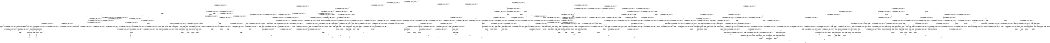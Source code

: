 digraph BCG {
size = "7, 10.5";
center = TRUE;
node [shape = circle];
0 [peripheries = 2];
0 -> 1 [label = "EX !0 !ATOMIC_EXCH_BRANCH (1, +0, TRUE, +0, 1, TRUE) !{0, 1, 2}"];
0 -> 2 [label = "EX !2 !ATOMIC_EXCH_BRANCH (1, +0, FALSE, +0, 3, TRUE) !{0, 1, 2}"];
0 -> 3 [label = "EX !1 !ATOMIC_EXCH_BRANCH (1, +1, TRUE, +0, 2, TRUE) !{0, 1, 2}"];
0 -> 4 [label = "EX !0 !ATOMIC_EXCH_BRANCH (1, +0, TRUE, +0, 1, TRUE) !{0, 1, 2}"];
1 -> 1 [label = "EX !0 !ATOMIC_EXCH_BRANCH (1, +0, TRUE, +0, 1, TRUE) !{0, 1, 2}"];
1 -> 5 [label = "EX !2 !ATOMIC_EXCH_BRANCH (1, +0, FALSE, +0, 3, TRUE) !{0, 1, 2}"];
1 -> 6 [label = "EX !1 !ATOMIC_EXCH_BRANCH (1, +1, TRUE, +0, 2, TRUE) !{0, 1, 2}"];
1 -> 4 [label = "EX !0 !ATOMIC_EXCH_BRANCH (1, +0, TRUE, +0, 1, TRUE) !{0, 1, 2}"];
2 -> 7 [label = "EX !0 !ATOMIC_EXCH_BRANCH (1, +0, TRUE, +0, 1, TRUE) !{0, 1, 2}"];
2 -> 8 [label = "EX !1 !ATOMIC_EXCH_BRANCH (1, +1, TRUE, +0, 2, TRUE) !{0, 1, 2}"];
2 -> 9 [label = "TERMINATE !2"];
2 -> 10 [label = "EX !0 !ATOMIC_EXCH_BRANCH (1, +0, TRUE, +0, 1, TRUE) !{0, 1, 2}"];
3 -> 11 [label = "EX !0 !ATOMIC_EXCH_BRANCH (1, +0, TRUE, +0, 1, FALSE) !{0, 1, 2}"];
3 -> 12 [label = "EX !2 !ATOMIC_EXCH_BRANCH (1, +0, FALSE, +0, 3, FALSE) !{0, 1, 2}"];
3 -> 13 [label = "TERMINATE !1"];
3 -> 14 [label = "EX !0 !ATOMIC_EXCH_BRANCH (1, +0, TRUE, +0, 1, FALSE) !{0, 1, 2}"];
4 -> 15 [label = "EX !1 !ATOMIC_EXCH_BRANCH (1, +1, TRUE, +0, 2, TRUE) !{0, 1, 2}"];
4 -> 4 [label = "EX !0 !ATOMIC_EXCH_BRANCH (1, +0, TRUE, +0, 1, TRUE) !{0, 1, 2}"];
4 -> 16 [label = "EX !2 !ATOMIC_EXCH_BRANCH (1, +0, FALSE, +0, 3, TRUE) !{0, 1, 2}"];
4 -> 17 [label = "EX !1 !ATOMIC_EXCH_BRANCH (1, +1, TRUE, +0, 2, TRUE) !{0, 1, 2}"];
5 -> 7 [label = "EX !0 !ATOMIC_EXCH_BRANCH (1, +0, TRUE, +0, 1, TRUE) !{0, 1, 2}"];
5 -> 18 [label = "EX !1 !ATOMIC_EXCH_BRANCH (1, +1, TRUE, +0, 2, TRUE) !{0, 1, 2}"];
5 -> 19 [label = "TERMINATE !2"];
5 -> 10 [label = "EX !0 !ATOMIC_EXCH_BRANCH (1, +0, TRUE, +0, 1, TRUE) !{0, 1, 2}"];
6 -> 11 [label = "EX !0 !ATOMIC_EXCH_BRANCH (1, +0, TRUE, +0, 1, FALSE) !{0, 1, 2}"];
6 -> 20 [label = "EX !2 !ATOMIC_EXCH_BRANCH (1, +0, FALSE, +0, 3, FALSE) !{0, 1, 2}"];
6 -> 21 [label = "TERMINATE !1"];
6 -> 14 [label = "EX !0 !ATOMIC_EXCH_BRANCH (1, +0, TRUE, +0, 1, FALSE) !{0, 1, 2}"];
7 -> 7 [label = "EX !0 !ATOMIC_EXCH_BRANCH (1, +0, TRUE, +0, 1, TRUE) !{0, 1, 2}"];
7 -> 18 [label = "EX !1 !ATOMIC_EXCH_BRANCH (1, +1, TRUE, +0, 2, TRUE) !{0, 1, 2}"];
7 -> 19 [label = "TERMINATE !2"];
7 -> 10 [label = "EX !0 !ATOMIC_EXCH_BRANCH (1, +0, TRUE, +0, 1, TRUE) !{0, 1, 2}"];
8 -> 22 [label = "EX !0 !ATOMIC_EXCH_BRANCH (1, +0, TRUE, +0, 1, FALSE) !{0, 1, 2}"];
8 -> 23 [label = "TERMINATE !2"];
8 -> 24 [label = "TERMINATE !1"];
8 -> 25 [label = "EX !0 !ATOMIC_EXCH_BRANCH (1, +0, TRUE, +0, 1, FALSE) !{0, 1, 2}"];
9 -> 26 [label = "EX !0 !ATOMIC_EXCH_BRANCH (1, +0, TRUE, +0, 1, TRUE) !{0, 1}"];
9 -> 27 [label = "EX !1 !ATOMIC_EXCH_BRANCH (1, +1, TRUE, +0, 2, TRUE) !{0, 1}"];
9 -> 28 [label = "EX !0 !ATOMIC_EXCH_BRANCH (1, +0, TRUE, +0, 1, TRUE) !{0, 1}"];
10 -> 29 [label = "EX !1 !ATOMIC_EXCH_BRANCH (1, +1, TRUE, +0, 2, TRUE) !{0, 1, 2}"];
10 -> 10 [label = "EX !0 !ATOMIC_EXCH_BRANCH (1, +0, TRUE, +0, 1, TRUE) !{0, 1, 2}"];
10 -> 30 [label = "EX !1 !ATOMIC_EXCH_BRANCH (1, +1, TRUE, +0, 2, TRUE) !{0, 1, 2}"];
10 -> 31 [label = "TERMINATE !2"];
11 -> 32 [label = "EX !2 !ATOMIC_EXCH_BRANCH (1, +0, FALSE, +0, 3, TRUE) !{0, 1, 2}"];
11 -> 33 [label = "TERMINATE !0"];
11 -> 34 [label = "TERMINATE !1"];
12 -> 35 [label = "EX !2 !ATOMIC_EXCH_BRANCH (1, +1, TRUE, +1, 1, TRUE) !{0, 1, 2}"];
12 -> 36 [label = "EX !0 !ATOMIC_EXCH_BRANCH (1, +0, TRUE, +0, 1, FALSE) !{0, 1, 2}"];
12 -> 37 [label = "TERMINATE !1"];
12 -> 38 [label = "EX !0 !ATOMIC_EXCH_BRANCH (1, +0, TRUE, +0, 1, FALSE) !{0, 1, 2}"];
13 -> 39 [label = "EX !0 !ATOMIC_EXCH_BRANCH (1, +0, TRUE, +0, 1, FALSE) !{0, 2}"];
13 -> 40 [label = "EX !2 !ATOMIC_EXCH_BRANCH (1, +0, FALSE, +0, 3, FALSE) !{0, 2}"];
13 -> 41 [label = "EX !0 !ATOMIC_EXCH_BRANCH (1, +0, TRUE, +0, 1, FALSE) !{0, 2}"];
14 -> 42 [label = "EX !2 !ATOMIC_EXCH_BRANCH (1, +0, FALSE, +0, 3, TRUE) !{0, 1, 2}"];
14 -> 43 [label = "TERMINATE !0"];
14 -> 44 [label = "TERMINATE !1"];
15 -> 45 [label = "EX !2 !ATOMIC_EXCH_BRANCH (1, +0, FALSE, +0, 3, FALSE) !{0, 1, 2}"];
15 -> 46 [label = "EX !0 !ATOMIC_EXCH_BRANCH (1, +0, TRUE, +0, 1, FALSE) !{0, 1, 2}"];
15 -> 47 [label = "EX !2 !ATOMIC_EXCH_BRANCH (1, +0, FALSE, +0, 3, FALSE) !{0, 1, 2}"];
15 -> 48 [label = "TERMINATE !1"];
16 -> 29 [label = "EX !1 !ATOMIC_EXCH_BRANCH (1, +1, TRUE, +0, 2, TRUE) !{0, 1, 2}"];
16 -> 10 [label = "EX !0 !ATOMIC_EXCH_BRANCH (1, +0, TRUE, +0, 1, TRUE) !{0, 1, 2}"];
16 -> 30 [label = "EX !1 !ATOMIC_EXCH_BRANCH (1, +1, TRUE, +0, 2, TRUE) !{0, 1, 2}"];
16 -> 31 [label = "TERMINATE !2"];
17 -> 14 [label = "EX !0 !ATOMIC_EXCH_BRANCH (1, +0, TRUE, +0, 1, FALSE) !{0, 1, 2}"];
17 -> 49 [label = "EX !2 !ATOMIC_EXCH_BRANCH (1, +0, FALSE, +0, 3, FALSE) !{0, 1, 2}"];
17 -> 50 [label = "TERMINATE !1"];
18 -> 22 [label = "EX !0 !ATOMIC_EXCH_BRANCH (1, +0, TRUE, +0, 1, FALSE) !{0, 1, 2}"];
18 -> 51 [label = "TERMINATE !2"];
18 -> 52 [label = "TERMINATE !1"];
18 -> 25 [label = "EX !0 !ATOMIC_EXCH_BRANCH (1, +0, TRUE, +0, 1, FALSE) !{0, 1, 2}"];
19 -> 26 [label = "EX !0 !ATOMIC_EXCH_BRANCH (1, +0, TRUE, +0, 1, TRUE) !{0, 1}"];
19 -> 53 [label = "EX !1 !ATOMIC_EXCH_BRANCH (1, +1, TRUE, +0, 2, TRUE) !{0, 1}"];
19 -> 28 [label = "EX !0 !ATOMIC_EXCH_BRANCH (1, +0, TRUE, +0, 1, TRUE) !{0, 1}"];
20 -> 36 [label = "EX !0 !ATOMIC_EXCH_BRANCH (1, +0, TRUE, +0, 1, FALSE) !{0, 1, 2}"];
20 -> 54 [label = "EX !2 !ATOMIC_EXCH_BRANCH (1, +1, TRUE, +1, 1, TRUE) !{0, 1, 2}"];
20 -> 55 [label = "TERMINATE !1"];
20 -> 38 [label = "EX !0 !ATOMIC_EXCH_BRANCH (1, +0, TRUE, +0, 1, FALSE) !{0, 1, 2}"];
21 -> 39 [label = "EX !0 !ATOMIC_EXCH_BRANCH (1, +0, TRUE, +0, 1, FALSE) !{0, 2}"];
21 -> 56 [label = "EX !2 !ATOMIC_EXCH_BRANCH (1, +0, FALSE, +0, 3, FALSE) !{0, 2}"];
21 -> 41 [label = "EX !0 !ATOMIC_EXCH_BRANCH (1, +0, TRUE, +0, 1, FALSE) !{0, 2}"];
22 -> 57 [label = "TERMINATE !0"];
22 -> 58 [label = "TERMINATE !2"];
22 -> 59 [label = "TERMINATE !1"];
23 -> 60 [label = "EX !0 !ATOMIC_EXCH_BRANCH (1, +0, TRUE, +0, 1, FALSE) !{0, 1}"];
23 -> 61 [label = "TERMINATE !1"];
23 -> 62 [label = "EX !0 !ATOMIC_EXCH_BRANCH (1, +0, TRUE, +0, 1, FALSE) !{0, 1}"];
24 -> 63 [label = "EX !0 !ATOMIC_EXCH_BRANCH (1, +0, TRUE, +0, 1, FALSE) !{0, 2}"];
24 -> 61 [label = "TERMINATE !2"];
24 -> 64 [label = "EX !0 !ATOMIC_EXCH_BRANCH (1, +0, TRUE, +0, 1, FALSE) !{0, 2}"];
25 -> 65 [label = "TERMINATE !0"];
25 -> 66 [label = "TERMINATE !2"];
25 -> 67 [label = "TERMINATE !1"];
26 -> 26 [label = "EX !0 !ATOMIC_EXCH_BRANCH (1, +0, TRUE, +0, 1, TRUE) !{0, 1}"];
26 -> 53 [label = "EX !1 !ATOMIC_EXCH_BRANCH (1, +1, TRUE, +0, 2, TRUE) !{0, 1}"];
26 -> 28 [label = "EX !0 !ATOMIC_EXCH_BRANCH (1, +0, TRUE, +0, 1, TRUE) !{0, 1}"];
27 -> 60 [label = "EX !0 !ATOMIC_EXCH_BRANCH (1, +0, TRUE, +0, 1, FALSE) !{0, 1}"];
27 -> 61 [label = "TERMINATE !1"];
27 -> 62 [label = "EX !0 !ATOMIC_EXCH_BRANCH (1, +0, TRUE, +0, 1, FALSE) !{0, 1}"];
28 -> 68 [label = "EX !1 !ATOMIC_EXCH_BRANCH (1, +1, TRUE, +0, 2, TRUE) !{0, 1}"];
28 -> 28 [label = "EX !0 !ATOMIC_EXCH_BRANCH (1, +0, TRUE, +0, 1, TRUE) !{0, 1}"];
28 -> 69 [label = "EX !1 !ATOMIC_EXCH_BRANCH (1, +1, TRUE, +0, 2, TRUE) !{0, 1}"];
29 -> 70 [label = "EX !0 !ATOMIC_EXCH_BRANCH (1, +0, TRUE, +0, 1, FALSE) !{0, 1, 2}"];
29 -> 71 [label = "TERMINATE !2"];
29 -> 72 [label = "TERMINATE !1"];
30 -> 25 [label = "EX !0 !ATOMIC_EXCH_BRANCH (1, +0, TRUE, +0, 1, FALSE) !{0, 1, 2}"];
30 -> 73 [label = "TERMINATE !2"];
30 -> 74 [label = "TERMINATE !1"];
31 -> 75 [label = "EX !0 !ATOMIC_EXCH_BRANCH (1, +0, TRUE, +0, 1, TRUE) !{0, 1}"];
31 -> 76 [label = "EX !1 !ATOMIC_EXCH_BRANCH (1, +1, TRUE, +0, 2, TRUE) !{0, 1}"];
32 -> 57 [label = "TERMINATE !0"];
32 -> 58 [label = "TERMINATE !2"];
32 -> 59 [label = "TERMINATE !1"];
33 -> 77 [label = "EX !2 !ATOMIC_EXCH_BRANCH (1, +0, FALSE, +0, 3, TRUE) !{1, 2}"];
33 -> 78 [label = "TERMINATE !1"];
34 -> 79 [label = "EX !2 !ATOMIC_EXCH_BRANCH (1, +0, FALSE, +0, 3, TRUE) !{0, 2}"];
34 -> 78 [label = "TERMINATE !0"];
35 -> 12 [label = "EX !2 !ATOMIC_EXCH_BRANCH (1, +0, FALSE, +0, 3, FALSE) !{0, 1, 2}"];
35 -> 80 [label = "EX !0 !ATOMIC_EXCH_BRANCH (1, +0, TRUE, +0, 1, FALSE) !{0, 1, 2}"];
35 -> 81 [label = "TERMINATE !1"];
35 -> 82 [label = "EX !0 !ATOMIC_EXCH_BRANCH (1, +0, TRUE, +0, 1, FALSE) !{0, 1, 2}"];
36 -> 83 [label = "EX !2 !ATOMIC_EXCH_BRANCH (1, +1, TRUE, +1, 1, FALSE) !{0, 1, 2}"];
36 -> 84 [label = "TERMINATE !0"];
36 -> 85 [label = "TERMINATE !1"];
37 -> 86 [label = "EX !2 !ATOMIC_EXCH_BRANCH (1, +1, TRUE, +1, 1, TRUE) !{0, 2}"];
37 -> 87 [label = "EX !0 !ATOMIC_EXCH_BRANCH (1, +0, TRUE, +0, 1, FALSE) !{0, 2}"];
37 -> 88 [label = "EX !0 !ATOMIC_EXCH_BRANCH (1, +0, TRUE, +0, 1, FALSE) !{0, 2}"];
38 -> 89 [label = "EX !2 !ATOMIC_EXCH_BRANCH (1, +1, TRUE, +1, 1, FALSE) !{0, 1, 2}"];
38 -> 90 [label = "TERMINATE !0"];
38 -> 91 [label = "TERMINATE !1"];
39 -> 79 [label = "EX !2 !ATOMIC_EXCH_BRANCH (1, +0, FALSE, +0, 3, TRUE) !{0, 2}"];
39 -> 78 [label = "TERMINATE !0"];
40 -> 86 [label = "EX !2 !ATOMIC_EXCH_BRANCH (1, +1, TRUE, +1, 1, TRUE) !{0, 2}"];
40 -> 87 [label = "EX !0 !ATOMIC_EXCH_BRANCH (1, +0, TRUE, +0, 1, FALSE) !{0, 2}"];
40 -> 88 [label = "EX !0 !ATOMIC_EXCH_BRANCH (1, +0, TRUE, +0, 1, FALSE) !{0, 2}"];
41 -> 92 [label = "EX !2 !ATOMIC_EXCH_BRANCH (1, +0, FALSE, +0, 3, TRUE) !{0, 2}"];
41 -> 93 [label = "EX !2 !ATOMIC_EXCH_BRANCH (1, +0, FALSE, +0, 3, TRUE) !{0, 2}"];
41 -> 94 [label = "TERMINATE !0"];
42 -> 65 [label = "TERMINATE !0"];
42 -> 66 [label = "TERMINATE !2"];
42 -> 67 [label = "TERMINATE !1"];
43 -> 95 [label = "EX !2 !ATOMIC_EXCH_BRANCH (1, +0, FALSE, +0, 3, TRUE) !{1, 2}"];
43 -> 96 [label = "TERMINATE !1"];
44 -> 97 [label = "EX !2 !ATOMIC_EXCH_BRANCH (1, +0, FALSE, +0, 3, TRUE) !{0, 2}"];
44 -> 96 [label = "TERMINATE !0"];
45 -> 98 [label = "EX !0 !ATOMIC_EXCH_BRANCH (1, +0, TRUE, +0, 1, FALSE) !{0, 1, 2}"];
45 -> 99 [label = "EX !2 !ATOMIC_EXCH_BRANCH (1, +1, TRUE, +1, 1, TRUE) !{0, 1, 2}"];
45 -> 100 [label = "TERMINATE !1"];
45 -> 38 [label = "EX !0 !ATOMIC_EXCH_BRANCH (1, +0, TRUE, +0, 1, FALSE) !{0, 1, 2}"];
46 -> 101 [label = "EX !2 !ATOMIC_EXCH_BRANCH (1, +0, FALSE, +0, 3, TRUE) !{0, 1, 2}"];
46 -> 102 [label = "EX !2 !ATOMIC_EXCH_BRANCH (1, +0, FALSE, +0, 3, TRUE) !{0, 1, 2}"];
46 -> 103 [label = "TERMINATE !0"];
46 -> 104 [label = "TERMINATE !1"];
47 -> 99 [label = "EX !2 !ATOMIC_EXCH_BRANCH (1, +1, TRUE, +1, 1, TRUE) !{0, 1, 2}"];
47 -> 105 [label = "EX !0 !ATOMIC_EXCH_BRANCH (1, +0, TRUE, +0, 1, FALSE) !{0, 1, 2}"];
47 -> 106 [label = "EX !2 !ATOMIC_EXCH_BRANCH (1, +1, TRUE, +1, 1, TRUE) !{0, 1, 2}"];
47 -> 107 [label = "TERMINATE !1"];
48 -> 108 [label = "EX !0 !ATOMIC_EXCH_BRANCH (1, +0, TRUE, +0, 1, FALSE) !{0, 2}"];
48 -> 109 [label = "EX !2 !ATOMIC_EXCH_BRANCH (1, +0, FALSE, +0, 3, FALSE) !{0, 2}"];
49 -> 38 [label = "EX !0 !ATOMIC_EXCH_BRANCH (1, +0, TRUE, +0, 1, FALSE) !{0, 1, 2}"];
49 -> 110 [label = "EX !2 !ATOMIC_EXCH_BRANCH (1, +1, TRUE, +1, 1, TRUE) !{0, 1, 2}"];
49 -> 111 [label = "TERMINATE !1"];
50 -> 112 [label = "EX !0 !ATOMIC_EXCH_BRANCH (1, +0, TRUE, +0, 1, FALSE) !{0, 2}"];
50 -> 113 [label = "EX !2 !ATOMIC_EXCH_BRANCH (1, +0, FALSE, +0, 3, FALSE) !{0, 2}"];
51 -> 60 [label = "EX !0 !ATOMIC_EXCH_BRANCH (1, +0, TRUE, +0, 1, FALSE) !{0, 1}"];
51 -> 114 [label = "TERMINATE !1"];
51 -> 62 [label = "EX !0 !ATOMIC_EXCH_BRANCH (1, +0, TRUE, +0, 1, FALSE) !{0, 1}"];
52 -> 63 [label = "EX !0 !ATOMIC_EXCH_BRANCH (1, +0, TRUE, +0, 1, FALSE) !{0, 2}"];
52 -> 114 [label = "TERMINATE !2"];
52 -> 64 [label = "EX !0 !ATOMIC_EXCH_BRANCH (1, +0, TRUE, +0, 1, FALSE) !{0, 2}"];
53 -> 60 [label = "EX !0 !ATOMIC_EXCH_BRANCH (1, +0, TRUE, +0, 1, FALSE) !{0, 1}"];
53 -> 114 [label = "TERMINATE !1"];
53 -> 62 [label = "EX !0 !ATOMIC_EXCH_BRANCH (1, +0, TRUE, +0, 1, FALSE) !{0, 1}"];
54 -> 80 [label = "EX !0 !ATOMIC_EXCH_BRANCH (1, +0, TRUE, +0, 1, FALSE) !{0, 1, 2}"];
54 -> 20 [label = "EX !2 !ATOMIC_EXCH_BRANCH (1, +0, FALSE, +0, 3, FALSE) !{0, 1, 2}"];
54 -> 115 [label = "TERMINATE !1"];
54 -> 82 [label = "EX !0 !ATOMIC_EXCH_BRANCH (1, +0, TRUE, +0, 1, FALSE) !{0, 1, 2}"];
55 -> 87 [label = "EX !0 !ATOMIC_EXCH_BRANCH (1, +0, TRUE, +0, 1, FALSE) !{0, 2}"];
55 -> 116 [label = "EX !2 !ATOMIC_EXCH_BRANCH (1, +1, TRUE, +1, 1, TRUE) !{0, 2}"];
55 -> 88 [label = "EX !0 !ATOMIC_EXCH_BRANCH (1, +0, TRUE, +0, 1, FALSE) !{0, 2}"];
56 -> 87 [label = "EX !0 !ATOMIC_EXCH_BRANCH (1, +0, TRUE, +0, 1, FALSE) !{0, 2}"];
56 -> 116 [label = "EX !2 !ATOMIC_EXCH_BRANCH (1, +1, TRUE, +1, 1, TRUE) !{0, 2}"];
56 -> 88 [label = "EX !0 !ATOMIC_EXCH_BRANCH (1, +0, TRUE, +0, 1, FALSE) !{0, 2}"];
57 -> 117 [label = "TERMINATE !2"];
57 -> 118 [label = "TERMINATE !1"];
58 -> 117 [label = "TERMINATE !0"];
58 -> 119 [label = "TERMINATE !1"];
59 -> 118 [label = "TERMINATE !0"];
59 -> 119 [label = "TERMINATE !2"];
60 -> 117 [label = "TERMINATE !0"];
60 -> 119 [label = "TERMINATE !1"];
61 -> 120 [label = "EX !0 !ATOMIC_EXCH_BRANCH (1, +0, TRUE, +0, 1, FALSE) !{0}"];
61 -> 121 [label = "EX !0 !ATOMIC_EXCH_BRANCH (1, +0, TRUE, +0, 1, FALSE) !{0}"];
62 -> 122 [label = "TERMINATE !0"];
62 -> 123 [label = "TERMINATE !1"];
63 -> 118 [label = "TERMINATE !0"];
63 -> 119 [label = "TERMINATE !2"];
64 -> 124 [label = "TERMINATE !0"];
64 -> 125 [label = "TERMINATE !2"];
65 -> 126 [label = "TERMINATE !2"];
65 -> 127 [label = "TERMINATE !1"];
66 -> 126 [label = "TERMINATE !0"];
66 -> 128 [label = "TERMINATE !1"];
67 -> 127 [label = "TERMINATE !0"];
67 -> 128 [label = "TERMINATE !2"];
68 -> 129 [label = "EX !0 !ATOMIC_EXCH_BRANCH (1, +0, TRUE, +0, 1, FALSE) !{0, 1}"];
68 -> 130 [label = "TERMINATE !1"];
68 -> 62 [label = "EX !0 !ATOMIC_EXCH_BRANCH (1, +0, TRUE, +0, 1, FALSE) !{0, 1}"];
69 -> 62 [label = "EX !0 !ATOMIC_EXCH_BRANCH (1, +0, TRUE, +0, 1, FALSE) !{0, 1}"];
69 -> 131 [label = "TERMINATE !1"];
70 -> 132 [label = "TERMINATE !0"];
70 -> 133 [label = "TERMINATE !2"];
70 -> 134 [label = "TERMINATE !1"];
71 -> 135 [label = "EX !0 !ATOMIC_EXCH_BRANCH (1, +0, TRUE, +0, 1, FALSE) !{0, 1}"];
71 -> 136 [label = "TERMINATE !1"];
72 -> 137 [label = "EX !0 !ATOMIC_EXCH_BRANCH (1, +0, TRUE, +0, 1, FALSE) !{0, 2}"];
72 -> 136 [label = "TERMINATE !2"];
73 -> 138 [label = "EX !0 !ATOMIC_EXCH_BRANCH (1, +0, TRUE, +0, 1, FALSE) !{0, 1}"];
73 -> 139 [label = "TERMINATE !1"];
74 -> 140 [label = "EX !0 !ATOMIC_EXCH_BRANCH (1, +0, TRUE, +0, 1, FALSE) !{0, 2}"];
74 -> 139 [label = "TERMINATE !2"];
75 -> 75 [label = "EX !0 !ATOMIC_EXCH_BRANCH (1, +0, TRUE, +0, 1, TRUE) !{0, 1}"];
75 -> 76 [label = "EX !1 !ATOMIC_EXCH_BRANCH (1, +1, TRUE, +0, 2, TRUE) !{0, 1}"];
76 -> 138 [label = "EX !0 !ATOMIC_EXCH_BRANCH (1, +0, TRUE, +0, 1, FALSE) !{0, 1}"];
76 -> 139 [label = "TERMINATE !1"];
77 -> 117 [label = "TERMINATE !2"];
77 -> 118 [label = "TERMINATE !1"];
78 -> 141 [label = "EX !2 !ATOMIC_EXCH_BRANCH (1, +0, FALSE, +0, 3, TRUE) !{2}"];
78 -> 142 [label = "EX !2 !ATOMIC_EXCH_BRANCH (1, +0, FALSE, +0, 3, TRUE) !{2}"];
79 -> 118 [label = "TERMINATE !0"];
79 -> 119 [label = "TERMINATE !2"];
80 -> 32 [label = "EX !2 !ATOMIC_EXCH_BRANCH (1, +0, FALSE, +0, 3, TRUE) !{0, 1, 2}"];
80 -> 143 [label = "TERMINATE !0"];
80 -> 144 [label = "TERMINATE !1"];
81 -> 40 [label = "EX !2 !ATOMIC_EXCH_BRANCH (1, +0, FALSE, +0, 3, FALSE) !{0, 2}"];
81 -> 145 [label = "EX !0 !ATOMIC_EXCH_BRANCH (1, +0, TRUE, +0, 1, FALSE) !{0, 2}"];
81 -> 146 [label = "EX !0 !ATOMIC_EXCH_BRANCH (1, +0, TRUE, +0, 1, FALSE) !{0, 2}"];
82 -> 42 [label = "EX !2 !ATOMIC_EXCH_BRANCH (1, +0, FALSE, +0, 3, TRUE) !{0, 1, 2}"];
82 -> 147 [label = "TERMINATE !0"];
82 -> 148 [label = "TERMINATE !1"];
83 -> 149 [label = "TERMINATE !0"];
83 -> 150 [label = "TERMINATE !2"];
83 -> 151 [label = "TERMINATE !1"];
84 -> 152 [label = "EX !2 !ATOMIC_EXCH_BRANCH (1, +1, TRUE, +1, 1, FALSE) !{1, 2}"];
84 -> 153 [label = "TERMINATE !1"];
85 -> 154 [label = "EX !2 !ATOMIC_EXCH_BRANCH (1, +1, TRUE, +1, 1, FALSE) !{0, 2}"];
85 -> 153 [label = "TERMINATE !0"];
86 -> 40 [label = "EX !2 !ATOMIC_EXCH_BRANCH (1, +0, FALSE, +0, 3, FALSE) !{0, 2}"];
86 -> 145 [label = "EX !0 !ATOMIC_EXCH_BRANCH (1, +0, TRUE, +0, 1, FALSE) !{0, 2}"];
86 -> 146 [label = "EX !0 !ATOMIC_EXCH_BRANCH (1, +0, TRUE, +0, 1, FALSE) !{0, 2}"];
87 -> 154 [label = "EX !2 !ATOMIC_EXCH_BRANCH (1, +1, TRUE, +1, 1, FALSE) !{0, 2}"];
87 -> 153 [label = "TERMINATE !0"];
88 -> 155 [label = "EX !2 !ATOMIC_EXCH_BRANCH (1, +1, TRUE, +1, 1, FALSE) !{0, 2}"];
88 -> 156 [label = "EX !2 !ATOMIC_EXCH_BRANCH (1, +1, TRUE, +1, 1, FALSE) !{0, 2}"];
88 -> 157 [label = "TERMINATE !0"];
89 -> 158 [label = "TERMINATE !0"];
89 -> 159 [label = "TERMINATE !2"];
89 -> 160 [label = "TERMINATE !1"];
90 -> 161 [label = "EX !2 !ATOMIC_EXCH_BRANCH (1, +1, TRUE, +1, 1, FALSE) !{1, 2}"];
90 -> 162 [label = "TERMINATE !1"];
91 -> 163 [label = "EX !2 !ATOMIC_EXCH_BRANCH (1, +1, TRUE, +1, 1, FALSE) !{0, 2}"];
91 -> 162 [label = "TERMINATE !0"];
92 -> 164 [label = "TERMINATE !0"];
92 -> 165 [label = "TERMINATE !2"];
93 -> 124 [label = "TERMINATE !0"];
93 -> 125 [label = "TERMINATE !2"];
94 -> 166 [label = "EX !2 !ATOMIC_EXCH_BRANCH (1, +0, FALSE, +0, 3, TRUE) !{2}"];
95 -> 126 [label = "TERMINATE !2"];
95 -> 127 [label = "TERMINATE !1"];
96 -> 167 [label = "EX !2 !ATOMIC_EXCH_BRANCH (1, +0, FALSE, +0, 3, TRUE) !{2}"];
97 -> 127 [label = "TERMINATE !0"];
97 -> 128 [label = "TERMINATE !2"];
98 -> 168 [label = "EX !2 !ATOMIC_EXCH_BRANCH (1, +1, TRUE, +1, 1, FALSE) !{0, 1, 2}"];
98 -> 169 [label = "TERMINATE !0"];
98 -> 170 [label = "TERMINATE !1"];
99 -> 171 [label = "EX !0 !ATOMIC_EXCH_BRANCH (1, +0, TRUE, +0, 1, FALSE) !{0, 1, 2}"];
99 -> 45 [label = "EX !2 !ATOMIC_EXCH_BRANCH (1, +0, FALSE, +0, 3, FALSE) !{0, 1, 2}"];
99 -> 172 [label = "TERMINATE !1"];
99 -> 82 [label = "EX !0 !ATOMIC_EXCH_BRANCH (1, +0, TRUE, +0, 1, FALSE) !{0, 1, 2}"];
100 -> 173 [label = "EX !0 !ATOMIC_EXCH_BRANCH (1, +0, TRUE, +0, 1, FALSE) !{0, 2}"];
100 -> 174 [label = "EX !2 !ATOMIC_EXCH_BRANCH (1, +1, TRUE, +1, 1, TRUE) !{0, 2}"];
101 -> 175 [label = "TERMINATE !0"];
101 -> 176 [label = "TERMINATE !2"];
101 -> 177 [label = "TERMINATE !1"];
102 -> 132 [label = "TERMINATE !0"];
102 -> 133 [label = "TERMINATE !2"];
102 -> 134 [label = "TERMINATE !1"];
103 -> 178 [label = "EX !2 !ATOMIC_EXCH_BRANCH (1, +0, FALSE, +0, 3, TRUE) !{1, 2}"];
103 -> 179 [label = "TERMINATE !1"];
104 -> 180 [label = "EX !2 !ATOMIC_EXCH_BRANCH (1, +0, FALSE, +0, 3, TRUE) !{0, 2}"];
104 -> 179 [label = "TERMINATE !0"];
105 -> 168 [label = "EX !2 !ATOMIC_EXCH_BRANCH (1, +1, TRUE, +1, 1, FALSE) !{0, 1, 2}"];
105 -> 181 [label = "EX !2 !ATOMIC_EXCH_BRANCH (1, +1, TRUE, +1, 1, FALSE) !{0, 1, 2}"];
105 -> 182 [label = "TERMINATE !0"];
105 -> 183 [label = "TERMINATE !1"];
106 -> 45 [label = "EX !2 !ATOMIC_EXCH_BRANCH (1, +0, FALSE, +0, 3, FALSE) !{0, 1, 2}"];
106 -> 184 [label = "EX !0 !ATOMIC_EXCH_BRANCH (1, +0, TRUE, +0, 1, FALSE) !{0, 1, 2}"];
106 -> 47 [label = "EX !2 !ATOMIC_EXCH_BRANCH (1, +0, FALSE, +0, 3, FALSE) !{0, 1, 2}"];
106 -> 185 [label = "TERMINATE !1"];
107 -> 186 [label = "EX !0 !ATOMIC_EXCH_BRANCH (1, +0, TRUE, +0, 1, FALSE) !{0, 2}"];
107 -> 187 [label = "EX !2 !ATOMIC_EXCH_BRANCH (1, +1, TRUE, +1, 1, TRUE) !{0, 2}"];
108 -> 180 [label = "EX !2 !ATOMIC_EXCH_BRANCH (1, +0, FALSE, +0, 3, TRUE) !{0, 2}"];
108 -> 179 [label = "TERMINATE !0"];
109 -> 186 [label = "EX !0 !ATOMIC_EXCH_BRANCH (1, +0, TRUE, +0, 1, FALSE) !{0, 2}"];
109 -> 187 [label = "EX !2 !ATOMIC_EXCH_BRANCH (1, +1, TRUE, +1, 1, TRUE) !{0, 2}"];
110 -> 82 [label = "EX !0 !ATOMIC_EXCH_BRANCH (1, +0, TRUE, +0, 1, FALSE) !{0, 1, 2}"];
110 -> 49 [label = "EX !2 !ATOMIC_EXCH_BRANCH (1, +0, FALSE, +0, 3, FALSE) !{0, 1, 2}"];
110 -> 188 [label = "TERMINATE !1"];
111 -> 189 [label = "EX !0 !ATOMIC_EXCH_BRANCH (1, +0, TRUE, +0, 1, FALSE) !{0, 2}"];
111 -> 190 [label = "EX !2 !ATOMIC_EXCH_BRANCH (1, +1, TRUE, +1, 1, TRUE) !{0, 2}"];
112 -> 97 [label = "EX !2 !ATOMIC_EXCH_BRANCH (1, +0, FALSE, +0, 3, TRUE) !{0, 2}"];
112 -> 96 [label = "TERMINATE !0"];
113 -> 189 [label = "EX !0 !ATOMIC_EXCH_BRANCH (1, +0, TRUE, +0, 1, FALSE) !{0, 2}"];
113 -> 190 [label = "EX !2 !ATOMIC_EXCH_BRANCH (1, +1, TRUE, +1, 1, TRUE) !{0, 2}"];
114 -> 120 [label = "EX !0 !ATOMIC_EXCH_BRANCH (1, +0, TRUE, +0, 1, FALSE) !{0}"];
114 -> 121 [label = "EX !0 !ATOMIC_EXCH_BRANCH (1, +0, TRUE, +0, 1, FALSE) !{0}"];
115 -> 145 [label = "EX !0 !ATOMIC_EXCH_BRANCH (1, +0, TRUE, +0, 1, FALSE) !{0, 2}"];
115 -> 56 [label = "EX !2 !ATOMIC_EXCH_BRANCH (1, +0, FALSE, +0, 3, FALSE) !{0, 2}"];
115 -> 146 [label = "EX !0 !ATOMIC_EXCH_BRANCH (1, +0, TRUE, +0, 1, FALSE) !{0, 2}"];
116 -> 145 [label = "EX !0 !ATOMIC_EXCH_BRANCH (1, +0, TRUE, +0, 1, FALSE) !{0, 2}"];
116 -> 56 [label = "EX !2 !ATOMIC_EXCH_BRANCH (1, +0, FALSE, +0, 3, FALSE) !{0, 2}"];
116 -> 146 [label = "EX !0 !ATOMIC_EXCH_BRANCH (1, +0, TRUE, +0, 1, FALSE) !{0, 2}"];
117 -> 191 [label = "TERMINATE !1"];
118 -> 191 [label = "TERMINATE !2"];
119 -> 191 [label = "TERMINATE !0"];
120 -> 191 [label = "TERMINATE !0"];
121 -> 192 [label = "TERMINATE !0"];
122 -> 193 [label = "TERMINATE !1"];
123 -> 193 [label = "TERMINATE !0"];
124 -> 194 [label = "TERMINATE !2"];
125 -> 194 [label = "TERMINATE !0"];
126 -> 195 [label = "TERMINATE !1"];
127 -> 195 [label = "TERMINATE !2"];
128 -> 195 [label = "TERMINATE !0"];
129 -> 196 [label = "TERMINATE !0"];
129 -> 197 [label = "TERMINATE !1"];
130 -> 198 [label = "EX !0 !ATOMIC_EXCH_BRANCH (1, +0, TRUE, +0, 1, FALSE) !{0}"];
131 -> 199 [label = "EX !0 !ATOMIC_EXCH_BRANCH (1, +0, TRUE, +0, 1, FALSE) !{0}"];
132 -> 200 [label = "TERMINATE !2"];
132 -> 201 [label = "TERMINATE !1"];
133 -> 200 [label = "TERMINATE !0"];
133 -> 202 [label = "TERMINATE !1"];
134 -> 201 [label = "TERMINATE !0"];
134 -> 202 [label = "TERMINATE !2"];
135 -> 200 [label = "TERMINATE !0"];
135 -> 202 [label = "TERMINATE !1"];
136 -> 203 [label = "EX !0 !ATOMIC_EXCH_BRANCH (1, +0, TRUE, +0, 1, FALSE) !{0}"];
137 -> 201 [label = "TERMINATE !0"];
137 -> 202 [label = "TERMINATE !2"];
138 -> 126 [label = "TERMINATE !0"];
138 -> 128 [label = "TERMINATE !1"];
139 -> 204 [label = "EX !0 !ATOMIC_EXCH_BRANCH (1, +0, TRUE, +0, 1, FALSE) !{0}"];
140 -> 127 [label = "TERMINATE !0"];
140 -> 128 [label = "TERMINATE !2"];
141 -> 191 [label = "TERMINATE !2"];
142 -> 205 [label = "TERMINATE !2"];
143 -> 77 [label = "EX !2 !ATOMIC_EXCH_BRANCH (1, +0, FALSE, +0, 3, TRUE) !{1, 2}"];
143 -> 206 [label = "TERMINATE !1"];
144 -> 79 [label = "EX !2 !ATOMIC_EXCH_BRANCH (1, +0, FALSE, +0, 3, TRUE) !{0, 2}"];
144 -> 206 [label = "TERMINATE !0"];
145 -> 79 [label = "EX !2 !ATOMIC_EXCH_BRANCH (1, +0, FALSE, +0, 3, TRUE) !{0, 2}"];
145 -> 206 [label = "TERMINATE !0"];
146 -> 92 [label = "EX !2 !ATOMIC_EXCH_BRANCH (1, +0, FALSE, +0, 3, TRUE) !{0, 2}"];
146 -> 93 [label = "EX !2 !ATOMIC_EXCH_BRANCH (1, +0, FALSE, +0, 3, TRUE) !{0, 2}"];
146 -> 207 [label = "TERMINATE !0"];
147 -> 95 [label = "EX !2 !ATOMIC_EXCH_BRANCH (1, +0, FALSE, +0, 3, TRUE) !{1, 2}"];
147 -> 208 [label = "TERMINATE !1"];
148 -> 97 [label = "EX !2 !ATOMIC_EXCH_BRANCH (1, +0, FALSE, +0, 3, TRUE) !{0, 2}"];
148 -> 208 [label = "TERMINATE !0"];
149 -> 209 [label = "TERMINATE !2"];
149 -> 210 [label = "TERMINATE !1"];
150 -> 209 [label = "TERMINATE !0"];
150 -> 211 [label = "TERMINATE !1"];
151 -> 210 [label = "TERMINATE !0"];
151 -> 211 [label = "TERMINATE !2"];
152 -> 209 [label = "TERMINATE !2"];
152 -> 210 [label = "TERMINATE !1"];
153 -> 212 [label = "EX !2 !ATOMIC_EXCH_BRANCH (1, +1, TRUE, +1, 1, FALSE) !{2}"];
153 -> 213 [label = "EX !2 !ATOMIC_EXCH_BRANCH (1, +1, TRUE, +1, 1, FALSE) !{2}"];
154 -> 210 [label = "TERMINATE !0"];
154 -> 211 [label = "TERMINATE !2"];
155 -> 214 [label = "TERMINATE !0"];
155 -> 215 [label = "TERMINATE !2"];
156 -> 216 [label = "TERMINATE !0"];
156 -> 217 [label = "TERMINATE !2"];
157 -> 218 [label = "EX !2 !ATOMIC_EXCH_BRANCH (1, +1, TRUE, +1, 1, FALSE) !{2}"];
158 -> 219 [label = "TERMINATE !2"];
158 -> 220 [label = "TERMINATE !1"];
159 -> 219 [label = "TERMINATE !0"];
159 -> 221 [label = "TERMINATE !1"];
160 -> 220 [label = "TERMINATE !0"];
160 -> 221 [label = "TERMINATE !2"];
161 -> 219 [label = "TERMINATE !2"];
161 -> 220 [label = "TERMINATE !1"];
162 -> 222 [label = "EX !2 !ATOMIC_EXCH_BRANCH (1, +1, TRUE, +1, 1, FALSE) !{2}"];
163 -> 220 [label = "TERMINATE !0"];
163 -> 221 [label = "TERMINATE !2"];
164 -> 223 [label = "TERMINATE !2"];
165 -> 223 [label = "TERMINATE !0"];
166 -> 194 [label = "TERMINATE !2"];
167 -> 195 [label = "TERMINATE !2"];
168 -> 224 [label = "TERMINATE !0"];
168 -> 225 [label = "TERMINATE !2"];
168 -> 226 [label = "TERMINATE !1"];
169 -> 227 [label = "EX !2 !ATOMIC_EXCH_BRANCH (1, +1, TRUE, +1, 1, FALSE) !{1, 2}"];
169 -> 228 [label = "TERMINATE !1"];
170 -> 229 [label = "EX !2 !ATOMIC_EXCH_BRANCH (1, +1, TRUE, +1, 1, FALSE) !{0, 2}"];
170 -> 228 [label = "TERMINATE !0"];
171 -> 101 [label = "EX !2 !ATOMIC_EXCH_BRANCH (1, +0, FALSE, +0, 3, TRUE) !{0, 1, 2}"];
171 -> 230 [label = "TERMINATE !0"];
171 -> 231 [label = "TERMINATE !1"];
172 -> 232 [label = "EX !0 !ATOMIC_EXCH_BRANCH (1, +0, TRUE, +0, 1, FALSE) !{0, 2}"];
172 -> 233 [label = "EX !2 !ATOMIC_EXCH_BRANCH (1, +0, FALSE, +0, 3, FALSE) !{0, 2}"];
173 -> 229 [label = "EX !2 !ATOMIC_EXCH_BRANCH (1, +1, TRUE, +1, 1, FALSE) !{0, 2}"];
173 -> 228 [label = "TERMINATE !0"];
174 -> 232 [label = "EX !0 !ATOMIC_EXCH_BRANCH (1, +0, TRUE, +0, 1, FALSE) !{0, 2}"];
174 -> 233 [label = "EX !2 !ATOMIC_EXCH_BRANCH (1, +0, FALSE, +0, 3, FALSE) !{0, 2}"];
175 -> 234 [label = "TERMINATE !2"];
175 -> 235 [label = "TERMINATE !1"];
176 -> 234 [label = "TERMINATE !0"];
176 -> 236 [label = "TERMINATE !1"];
177 -> 235 [label = "TERMINATE !0"];
177 -> 236 [label = "TERMINATE !2"];
178 -> 200 [label = "TERMINATE !2"];
178 -> 201 [label = "TERMINATE !1"];
179 -> 237 [label = "EX !2 !ATOMIC_EXCH_BRANCH (1, +0, FALSE, +0, 3, TRUE) !{2}"];
180 -> 201 [label = "TERMINATE !0"];
180 -> 202 [label = "TERMINATE !2"];
181 -> 238 [label = "TERMINATE !0"];
181 -> 239 [label = "TERMINATE !2"];
181 -> 240 [label = "TERMINATE !1"];
182 -> 241 [label = "EX !2 !ATOMIC_EXCH_BRANCH (1, +1, TRUE, +1, 1, FALSE) !{1, 2}"];
182 -> 242 [label = "TERMINATE !1"];
183 -> 243 [label = "EX !2 !ATOMIC_EXCH_BRANCH (1, +1, TRUE, +1, 1, FALSE) !{0, 2}"];
183 -> 242 [label = "TERMINATE !0"];
184 -> 101 [label = "EX !2 !ATOMIC_EXCH_BRANCH (1, +0, FALSE, +0, 3, TRUE) !{0, 1, 2}"];
184 -> 102 [label = "EX !2 !ATOMIC_EXCH_BRANCH (1, +0, FALSE, +0, 3, TRUE) !{0, 1, 2}"];
184 -> 244 [label = "TERMINATE !0"];
184 -> 245 [label = "TERMINATE !1"];
185 -> 246 [label = "EX !0 !ATOMIC_EXCH_BRANCH (1, +0, TRUE, +0, 1, FALSE) !{0, 2}"];
185 -> 109 [label = "EX !2 !ATOMIC_EXCH_BRANCH (1, +0, FALSE, +0, 3, FALSE) !{0, 2}"];
186 -> 243 [label = "EX !2 !ATOMIC_EXCH_BRANCH (1, +1, TRUE, +1, 1, FALSE) !{0, 2}"];
186 -> 242 [label = "TERMINATE !0"];
187 -> 246 [label = "EX !0 !ATOMIC_EXCH_BRANCH (1, +0, TRUE, +0, 1, FALSE) !{0, 2}"];
187 -> 109 [label = "EX !2 !ATOMIC_EXCH_BRANCH (1, +0, FALSE, +0, 3, FALSE) !{0, 2}"];
188 -> 247 [label = "EX !0 !ATOMIC_EXCH_BRANCH (1, +0, TRUE, +0, 1, FALSE) !{0, 2}"];
188 -> 113 [label = "EX !2 !ATOMIC_EXCH_BRANCH (1, +0, FALSE, +0, 3, FALSE) !{0, 2}"];
189 -> 163 [label = "EX !2 !ATOMIC_EXCH_BRANCH (1, +1, TRUE, +1, 1, FALSE) !{0, 2}"];
189 -> 162 [label = "TERMINATE !0"];
190 -> 247 [label = "EX !0 !ATOMIC_EXCH_BRANCH (1, +0, TRUE, +0, 1, FALSE) !{0, 2}"];
190 -> 113 [label = "EX !2 !ATOMIC_EXCH_BRANCH (1, +0, FALSE, +0, 3, FALSE) !{0, 2}"];
191 -> 248 [label = "exit"];
192 -> 249 [label = "exit"];
193 -> 250 [label = "exit"];
194 -> 251 [label = "exit"];
195 -> 252 [label = "exit"];
196 -> 253 [label = "TERMINATE !1"];
197 -> 253 [label = "TERMINATE !0"];
198 -> 253 [label = "TERMINATE !0"];
199 -> 193 [label = "TERMINATE !0"];
200 -> 254 [label = "TERMINATE !1"];
201 -> 254 [label = "TERMINATE !2"];
202 -> 254 [label = "TERMINATE !0"];
203 -> 254 [label = "TERMINATE !0"];
204 -> 195 [label = "TERMINATE !0"];
205 -> 255 [label = "exit"];
206 -> 141 [label = "EX !2 !ATOMIC_EXCH_BRANCH (1, +0, FALSE, +0, 3, TRUE) !{2}"];
206 -> 142 [label = "EX !2 !ATOMIC_EXCH_BRANCH (1, +0, FALSE, +0, 3, TRUE) !{2}"];
207 -> 166 [label = "EX !2 !ATOMIC_EXCH_BRANCH (1, +0, FALSE, +0, 3, TRUE) !{2}"];
208 -> 167 [label = "EX !2 !ATOMIC_EXCH_BRANCH (1, +0, FALSE, +0, 3, TRUE) !{2}"];
209 -> 256 [label = "TERMINATE !1"];
210 -> 256 [label = "TERMINATE !2"];
211 -> 256 [label = "TERMINATE !0"];
212 -> 256 [label = "TERMINATE !2"];
213 -> 257 [label = "TERMINATE !2"];
214 -> 258 [label = "TERMINATE !2"];
215 -> 258 [label = "TERMINATE !0"];
216 -> 259 [label = "TERMINATE !2"];
217 -> 259 [label = "TERMINATE !0"];
218 -> 259 [label = "TERMINATE !2"];
219 -> 260 [label = "TERMINATE !1"];
220 -> 260 [label = "TERMINATE !2"];
221 -> 260 [label = "TERMINATE !0"];
222 -> 260 [label = "TERMINATE !2"];
223 -> 261 [label = "exit"];
224 -> 262 [label = "TERMINATE !2"];
224 -> 263 [label = "TERMINATE !1"];
225 -> 262 [label = "TERMINATE !0"];
225 -> 264 [label = "TERMINATE !1"];
226 -> 263 [label = "TERMINATE !0"];
226 -> 264 [label = "TERMINATE !2"];
227 -> 262 [label = "TERMINATE !2"];
227 -> 263 [label = "TERMINATE !1"];
228 -> 265 [label = "EX !2 !ATOMIC_EXCH_BRANCH (1, +1, TRUE, +1, 1, FALSE) !{2}"];
229 -> 263 [label = "TERMINATE !0"];
229 -> 264 [label = "TERMINATE !2"];
230 -> 266 [label = "EX !2 !ATOMIC_EXCH_BRANCH (1, +0, FALSE, +0, 3, TRUE) !{1, 2}"];
230 -> 267 [label = "TERMINATE !1"];
231 -> 268 [label = "EX !2 !ATOMIC_EXCH_BRANCH (1, +0, FALSE, +0, 3, TRUE) !{0, 2}"];
231 -> 267 [label = "TERMINATE !0"];
232 -> 268 [label = "EX !2 !ATOMIC_EXCH_BRANCH (1, +0, FALSE, +0, 3, TRUE) !{0, 2}"];
232 -> 267 [label = "TERMINATE !0"];
233 -> 173 [label = "EX !0 !ATOMIC_EXCH_BRANCH (1, +0, TRUE, +0, 1, FALSE) !{0, 2}"];
233 -> 174 [label = "EX !2 !ATOMIC_EXCH_BRANCH (1, +1, TRUE, +1, 1, TRUE) !{0, 2}"];
234 -> 269 [label = "TERMINATE !1"];
235 -> 269 [label = "TERMINATE !2"];
236 -> 269 [label = "TERMINATE !0"];
237 -> 254 [label = "TERMINATE !2"];
238 -> 270 [label = "TERMINATE !2"];
238 -> 271 [label = "TERMINATE !1"];
239 -> 270 [label = "TERMINATE !0"];
239 -> 272 [label = "TERMINATE !1"];
240 -> 271 [label = "TERMINATE !0"];
240 -> 272 [label = "TERMINATE !2"];
241 -> 270 [label = "TERMINATE !2"];
241 -> 271 [label = "TERMINATE !1"];
242 -> 273 [label = "EX !2 !ATOMIC_EXCH_BRANCH (1, +1, TRUE, +1, 1, FALSE) !{2}"];
243 -> 271 [label = "TERMINATE !0"];
243 -> 272 [label = "TERMINATE !2"];
244 -> 178 [label = "EX !2 !ATOMIC_EXCH_BRANCH (1, +0, FALSE, +0, 3, TRUE) !{1, 2}"];
244 -> 274 [label = "TERMINATE !1"];
245 -> 180 [label = "EX !2 !ATOMIC_EXCH_BRANCH (1, +0, FALSE, +0, 3, TRUE) !{0, 2}"];
245 -> 274 [label = "TERMINATE !0"];
246 -> 180 [label = "EX !2 !ATOMIC_EXCH_BRANCH (1, +0, FALSE, +0, 3, TRUE) !{0, 2}"];
246 -> 274 [label = "TERMINATE !0"];
247 -> 97 [label = "EX !2 !ATOMIC_EXCH_BRANCH (1, +0, FALSE, +0, 3, TRUE) !{0, 2}"];
247 -> 208 [label = "TERMINATE !0"];
253 -> 275 [label = "exit"];
254 -> 276 [label = "exit"];
256 -> 248 [label = "exit"];
257 -> 255 [label = "exit"];
258 -> 261 [label = "exit"];
259 -> 251 [label = "exit"];
260 -> 252 [label = "exit"];
262 -> 277 [label = "TERMINATE !1"];
263 -> 277 [label = "TERMINATE !2"];
264 -> 277 [label = "TERMINATE !0"];
265 -> 277 [label = "TERMINATE !2"];
266 -> 234 [label = "TERMINATE !2"];
266 -> 235 [label = "TERMINATE !1"];
267 -> 278 [label = "EX !2 !ATOMIC_EXCH_BRANCH (1, +0, FALSE, +0, 3, TRUE) !{2}"];
268 -> 235 [label = "TERMINATE !0"];
268 -> 236 [label = "TERMINATE !2"];
269 -> 279 [label = "exit"];
270 -> 280 [label = "TERMINATE !1"];
271 -> 280 [label = "TERMINATE !2"];
272 -> 280 [label = "TERMINATE !0"];
273 -> 280 [label = "TERMINATE !2"];
274 -> 237 [label = "EX !2 !ATOMIC_EXCH_BRANCH (1, +0, FALSE, +0, 3, TRUE) !{2}"];
277 -> 279 [label = "exit"];
278 -> 269 [label = "TERMINATE !2"];
280 -> 276 [label = "exit"];
}
